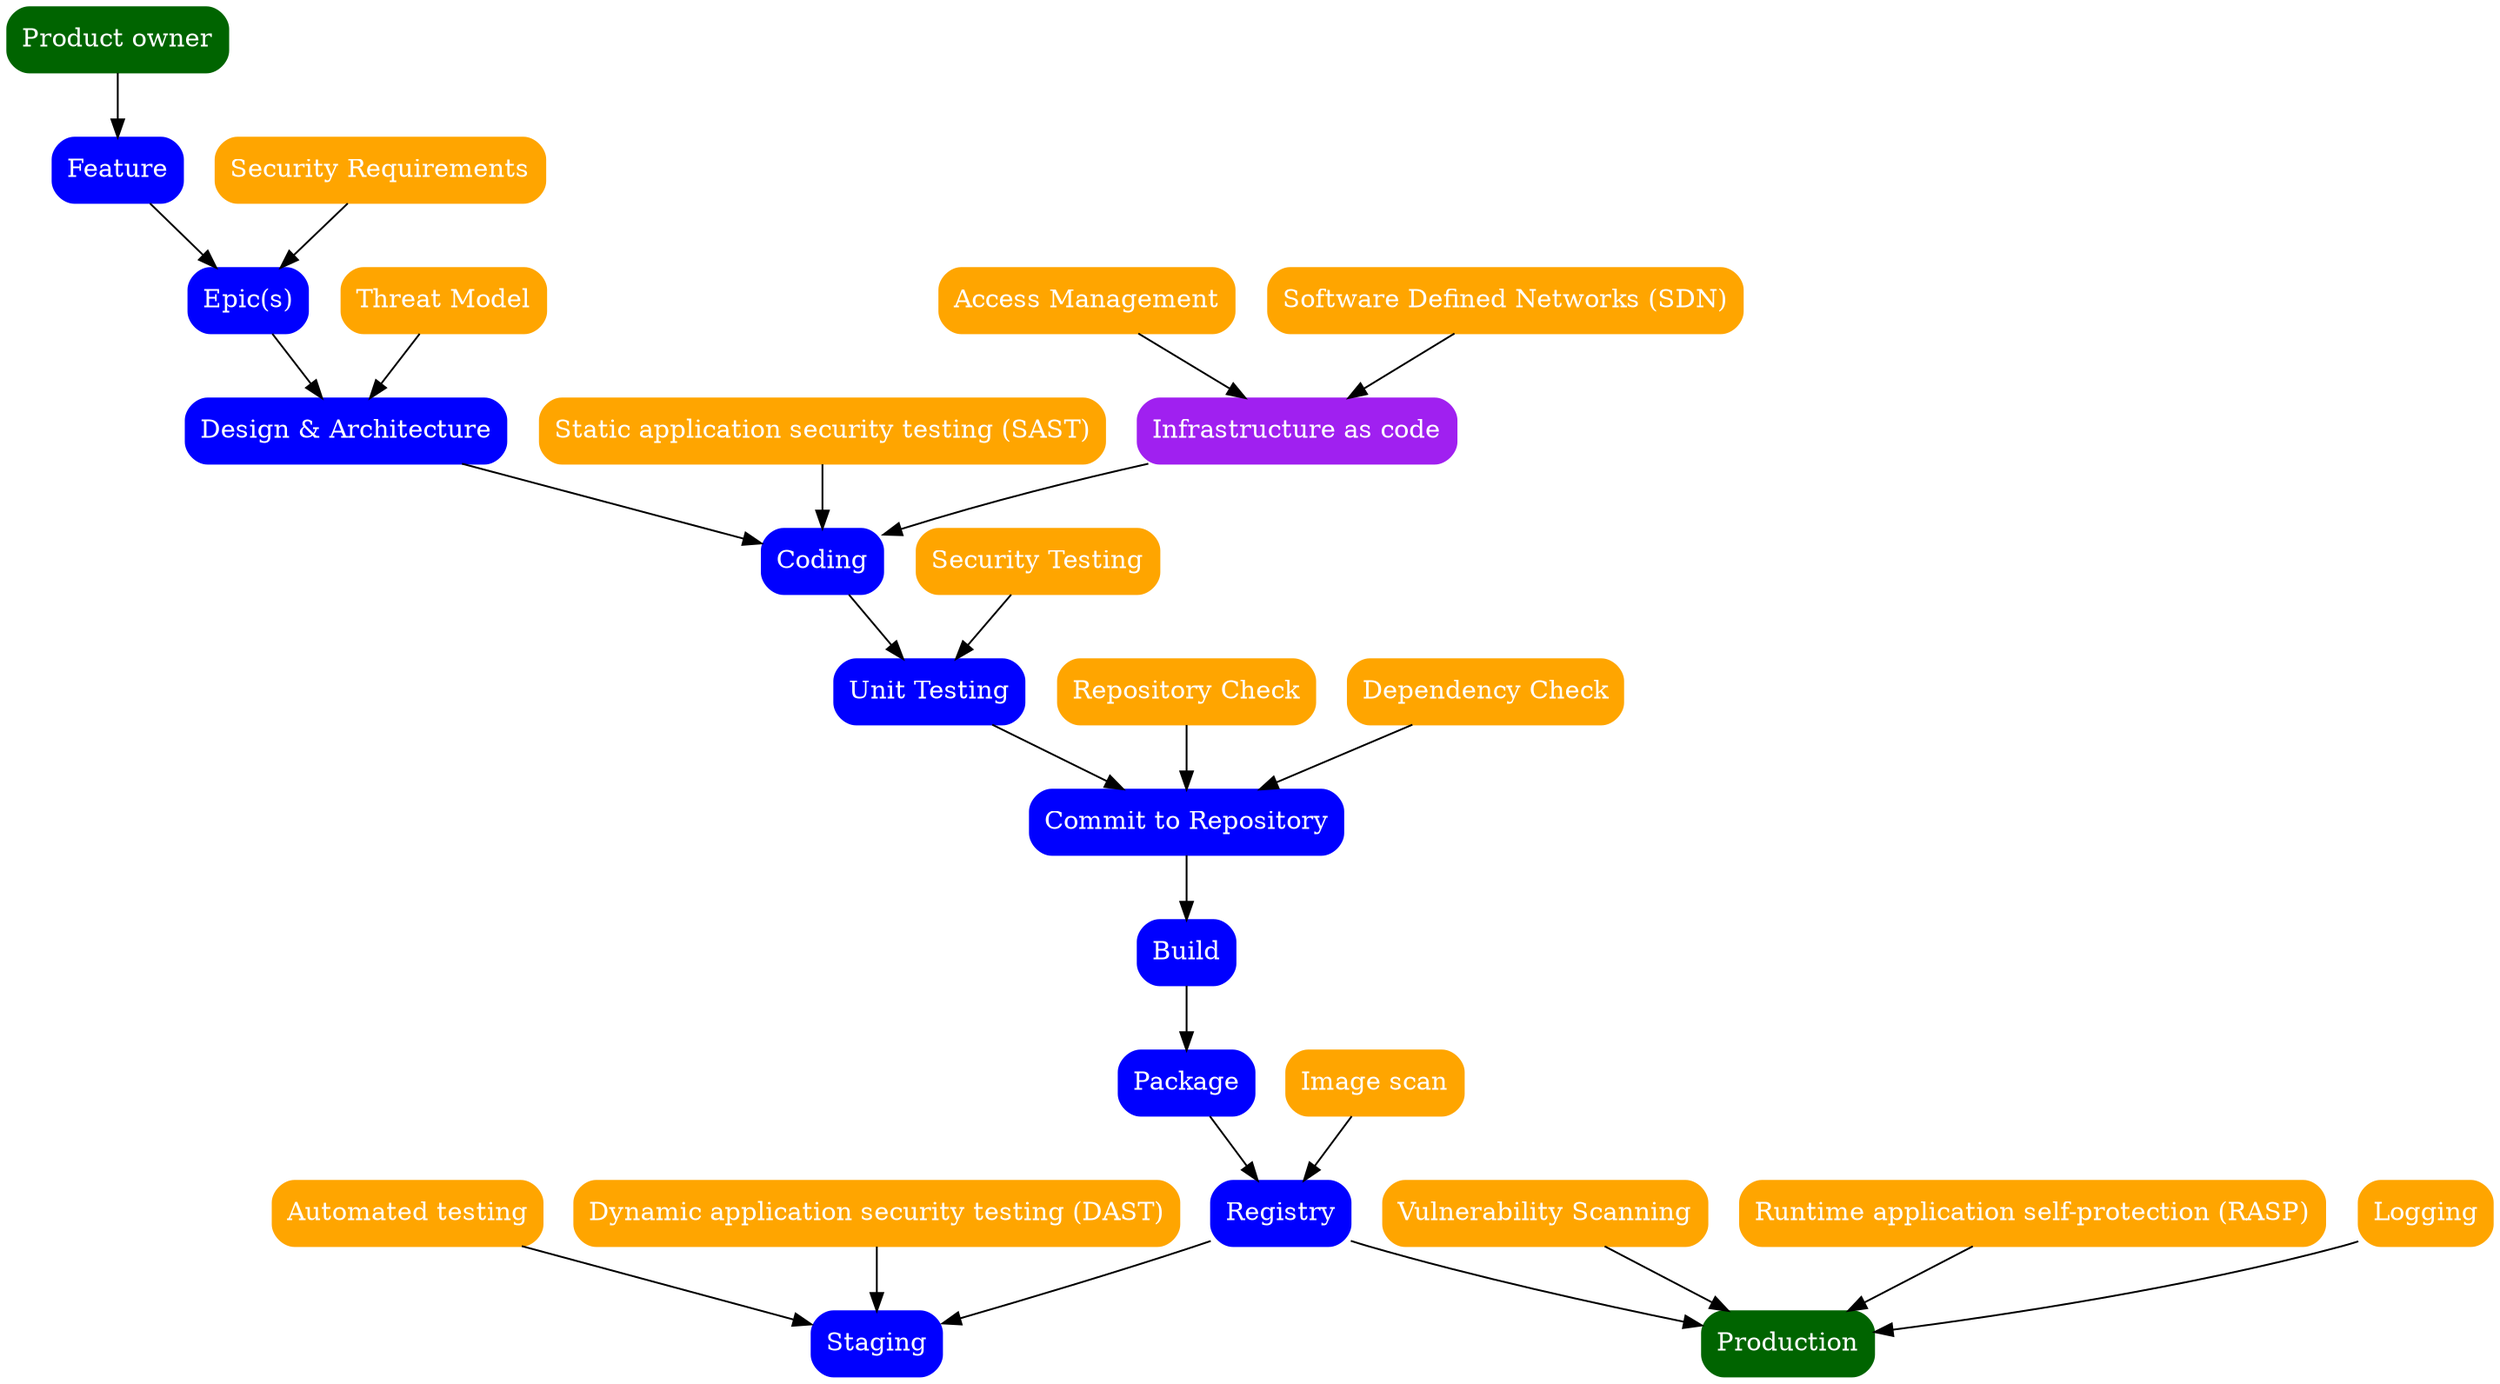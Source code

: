digraph {
    fontname = "Calibri";
    product_owner[
        shape=box, 
        style="rounded,filled", 
        color=darkgreen, 
        fontcolor=white,
        label="Product owner"];
        
    feature[
        shape=box, 
        style="rounded,filled", 
        color=blue, 
        fontcolor=white,
        label="Feature";
    ]
    epic[
        shape=box, 
        style="rounded,filled", 
        color=blue, 
        fontcolor=white,
        label="Epic(s)";
    ]
    security_requirements[
        shape=box, 
        style="rounded,filled", 
        color=orange, 
        fontcolor=white,
        label="Security Requirements";
    ]
    design[
        shape=box, 
        style="rounded,filled", 
        color=blue, 
        fontcolor=white,
        label="Design & Architecture";
    ]
    threat_model[
        shape=box, 
        style="rounded,filled", 
        color=orange, 
        fontcolor=white,
        label="Threat Model";
    ]
    code[
        shape=box, 
        style="rounded,filled", 
        color=blue, 
        fontcolor=white,
        label="Coding";
    ]
    sast[
        shape=box, 
        style="rounded,filled", 
        color=orange, 
        fontcolor=white,
        label="Static application security testing (SAST)";
    ]
    infrastructure_as_code[
        shape=box, 
        style="rounded,filled", 
        color=purple, 
        fontcolor=white,
        label="Infrastructure as code";
    ]
    access_management[
        shape=box, 
        style="rounded,filled", 
        color=orange, 
        fontcolor=white,
        label="Access Management";
    ]
    network_segregation[
        shape=box, 
        style="rounded,filled", 
        color=orange, 
        fontcolor=white,
        label="Software Defined Networks (SDN)";
    ]
    unit_testing[
        shape=box, 
        style="rounded,filled", 
        color=blue, 
        fontcolor=white,
        label="Unit Testing";
    ]
    security_testing[
        shape=box, 
        style="rounded,filled", 
        color=orange, 
        fontcolor=white,
        label="Security Testing";
    ]
    commit[
        shape=box, 
        style="rounded,filled", 
        color=blue, 
        fontcolor=white,
        label="Commit to Repository";
    ]
    repository_check[
        shape=box, 
        style="rounded,filled", 
        color=orange, 
        fontcolor=white,
        label="Repository Check";
    ]
    build[
        shape=box, 
        style="rounded,filled", 
        color=blue, 
        fontcolor=white,
        label="Build";
    ]
    dependency_check[
        shape=box, 
        style="rounded,filled", 
        color=orange, 
        fontcolor=white,
        label="Dependency Check";
    ]
    package[
        shape=box, 
        style="rounded,filled", 
        color=blue, 
        fontcolor=white,
        label="Package";
    ]
    registry[
        shape=box, 
        style="rounded,filled", 
        color=blue, 
        fontcolor=white,
        label="Registry";
    ]
    image_scan[
        shape=box, 
        style="rounded,filled", 
        color=orange, 
        fontcolor=white,
        label="Image scan";
    ]
    staging[
        shape=box, 
        style="rounded,filled", 
        color=blue, 
        fontcolor=white,
        label="Staging";
    ]
    automated_tests[
        shape=box, 
        style="rounded,filled", 
        color=orange, 
        fontcolor=white,
        label="Automated testing";
    ]
    dast[
        shape=box, 
        style="rounded,filled", 
        color=orange, 
        fontcolor=white,
        label="Dynamic application security testing (DAST)";
    ]
    production[
        shape=box, 
        style="rounded,filled", 
        color=darkgreen, 
        fontcolor=white,
        label="Production";
    ]
    vulnerability_scanning[
        shape=box, 
        style="rounded,filled", 
        color=orange, 
        fontcolor=white,
        label="Vulnerability Scanning";
    ]
    rasp[
        shape=box, 
        style="rounded,filled", 
        color=orange, 
        fontcolor=white,
        label="Runtime application self-protection (RASP)";
    ]
    logging[
        shape=box, 
        style="rounded,filled", 
        color=orange, 
        fontcolor=white,
        label="Logging";
    ]
    product_owner -> feature
    feature -> epic
    security_requirements -> epic
    epic -> design
    threat_model -> design
    design -> code
    sast -> code
    infrastructure_as_code -> code
    access_management -> infrastructure_as_code
    network_segregation -> infrastructure_as_code
    code -> unit_testing
    security_testing -> unit_testing
    unit_testing -> commit
    repository_check -> commit
    commit -> build
    dependency_check -> commit
    build -> package
    package -> registry
    image_scan -> registry
    registry -> staging
    automated_tests -> staging
    dast -> staging
    registry -> production
    vulnerability_scanning -> production
    rasp -> production
    logging -> production
}